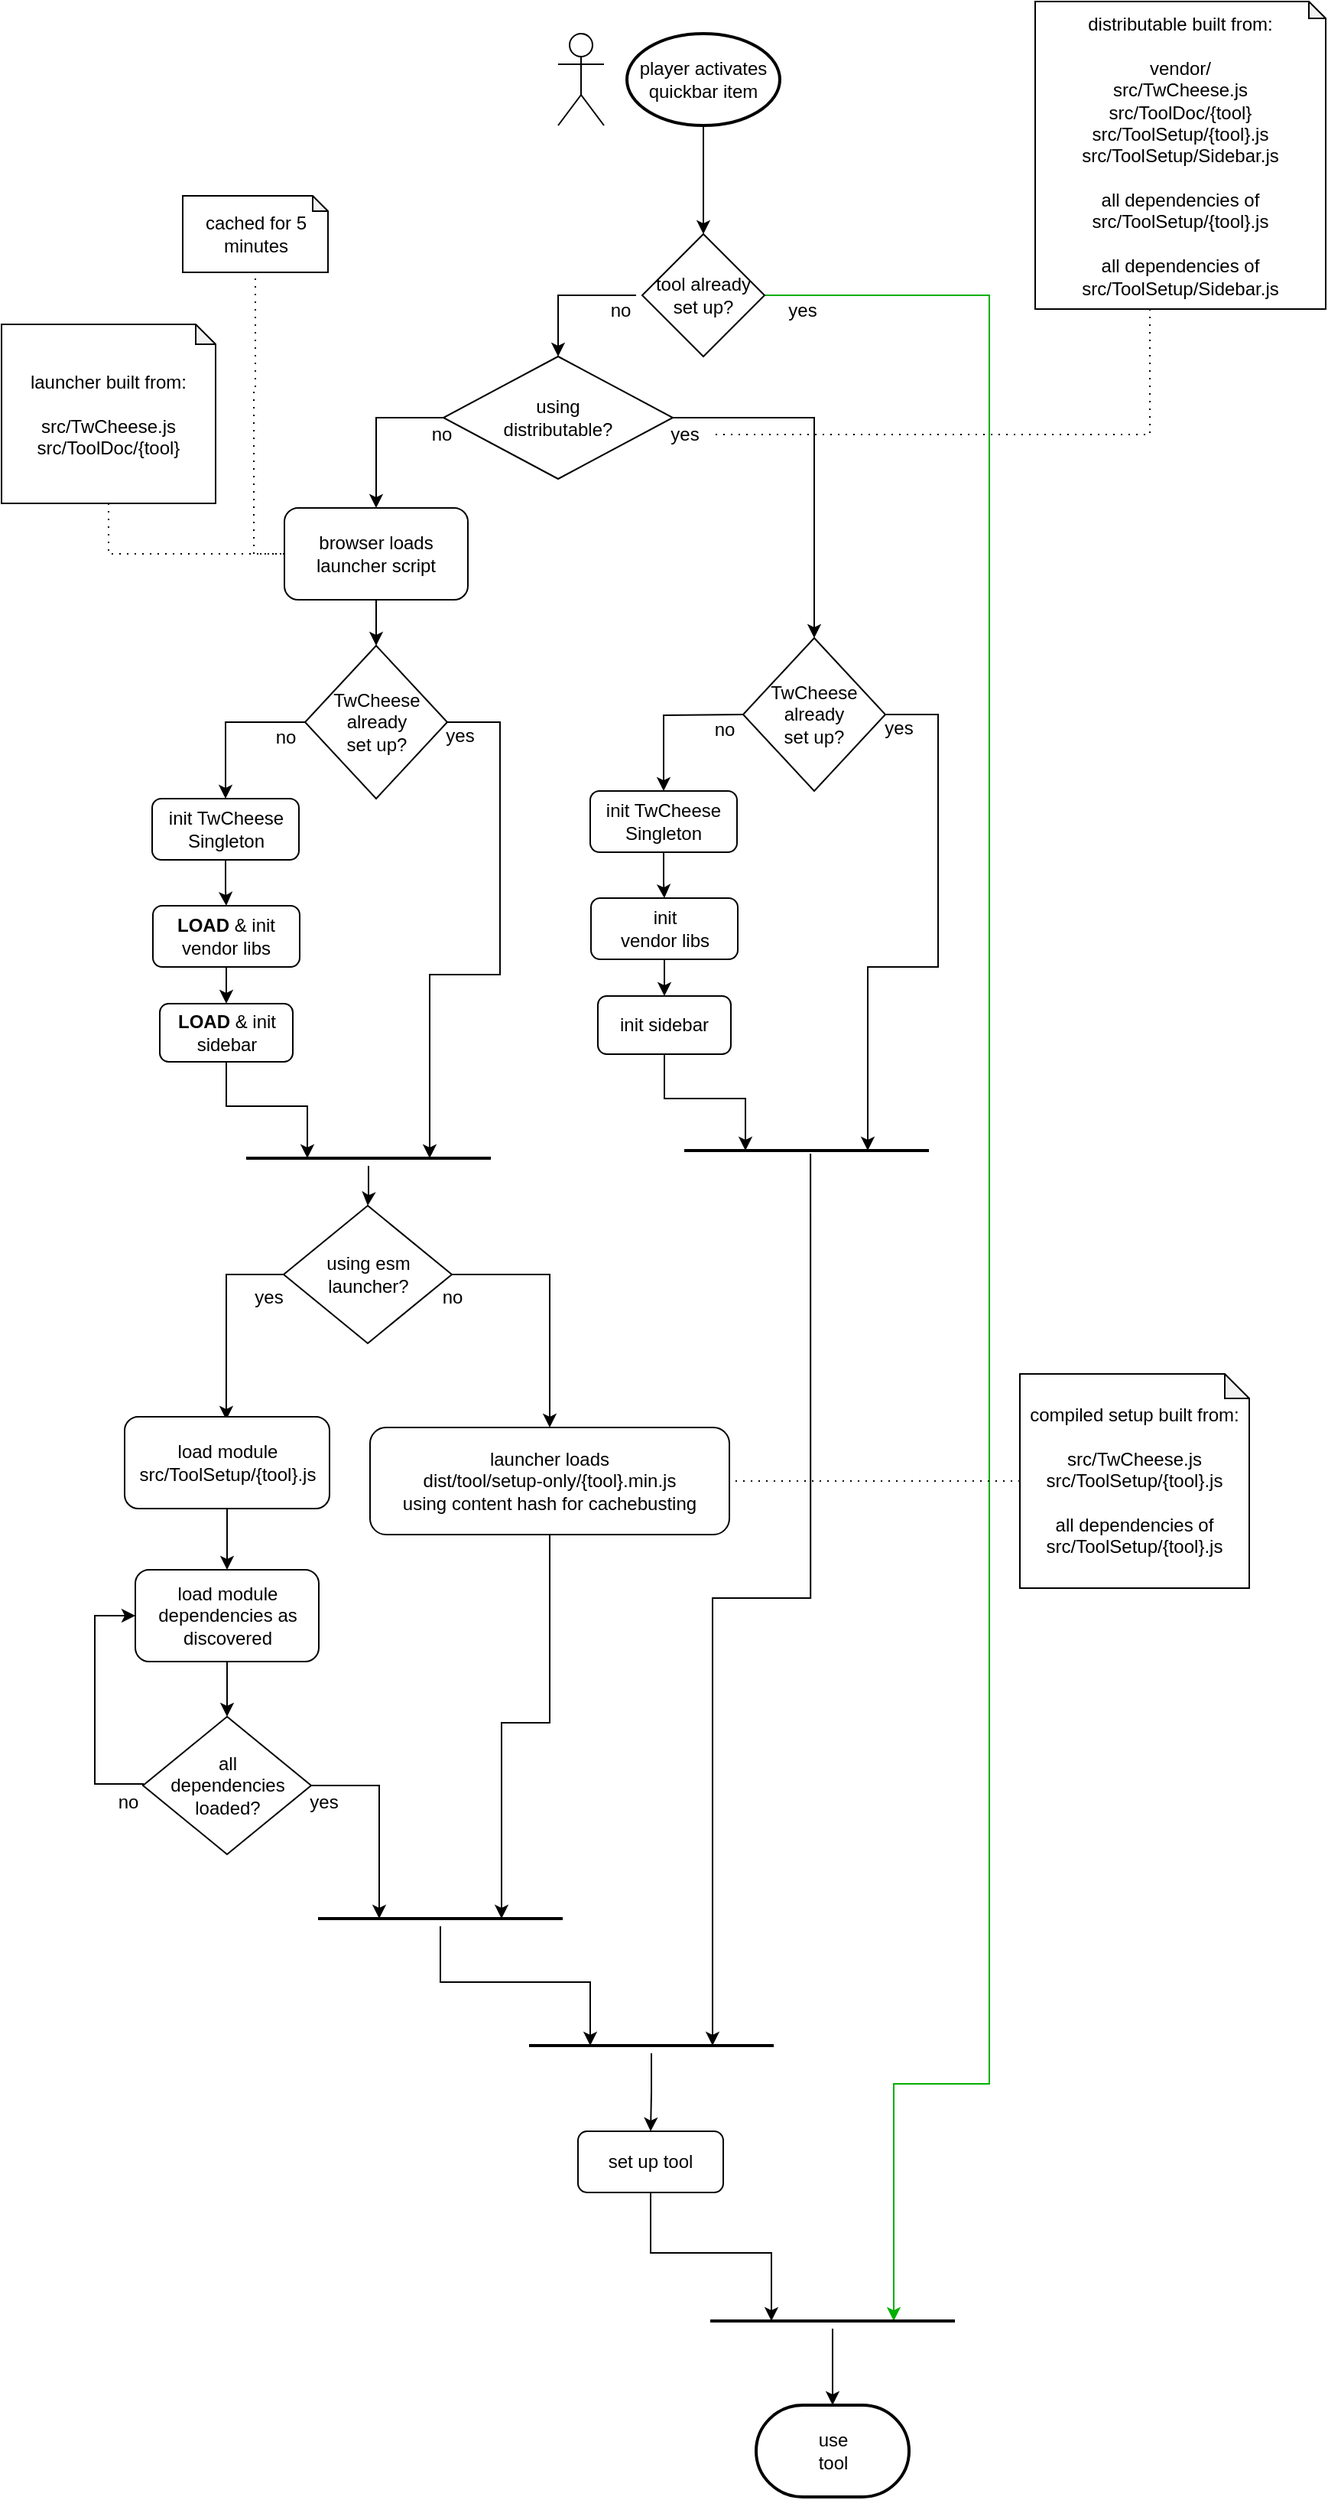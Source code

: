 <mxfile version="10.8.0" type="device"><diagram id="RiQhaLUAa5Kp7iTAHhWC" name="Page-1"><mxGraphModel dx="1394" dy="1924" grid="1" gridSize="10" guides="1" tooltips="1" connect="1" arrows="1" fold="1" page="1" pageScale="1" pageWidth="850" pageHeight="1100" math="0" shadow="0"><root><mxCell id="0"/><mxCell id="1" parent="0"/><mxCell id="xqTagnPoP6x8V9yp1-Yq-1" value="" style="shape=umlActor;verticalLabelPosition=bottom;labelBackgroundColor=#ffffff;verticalAlign=top;html=1;outlineConnect=0;" parent="1" vertex="1"><mxGeometry x="378" y="-1070" width="30" height="60" as="geometry"/></mxCell><mxCell id="3UkwKgZIVwIkmL8B2GEP-3" value="" style="edgeStyle=orthogonalEdgeStyle;rounded=0;orthogonalLoop=1;jettySize=auto;html=1;entryX=0.5;entryY=1;entryDx=0;entryDy=0;entryPerimeter=0;endArrow=none;endFill=0;exitX=0;exitY=0.5;exitDx=0;exitDy=0;strokeColor=#000000;dashed=1;dashPattern=1 4;" parent="1" source="xqTagnPoP6x8V9yp1-Yq-9" target="3UkwKgZIVwIkmL8B2GEP-1" edge="1"><mxGeometry relative="1" as="geometry"><mxPoint x="406" y="-685" as="targetPoint"/></mxGeometry></mxCell><mxCell id="TYsYEkElhel3J52pPL_U-11" value="" style="edgeStyle=orthogonalEdgeStyle;rounded=0;orthogonalLoop=1;jettySize=auto;html=1;" parent="1" source="xqTagnPoP6x8V9yp1-Yq-9" target="TYsYEkElhel3J52pPL_U-10" edge="1"><mxGeometry relative="1" as="geometry"/></mxCell><mxCell id="xqTagnPoP6x8V9yp1-Yq-9" value="browser loads launcher script" style="rounded=1;whiteSpace=wrap;html=1;" parent="1" vertex="1"><mxGeometry x="199" y="-760" width="120" height="60" as="geometry"/></mxCell><mxCell id="5jpDAaj2AOWVLtW1SJL_-3" style="edgeStyle=orthogonalEdgeStyle;rounded=0;orthogonalLoop=1;jettySize=auto;html=1;exitX=0;exitY=0.5;exitDx=0;exitDy=0;entryX=0.496;entryY=0.033;entryDx=0;entryDy=0;entryPerimeter=0;" parent="1" source="xqTagnPoP6x8V9yp1-Yq-10" target="5jpDAaj2AOWVLtW1SJL_-12" edge="1"><mxGeometry relative="1" as="geometry"><mxPoint x="170" y="-164" as="targetPoint"/></mxGeometry></mxCell><mxCell id="5jpDAaj2AOWVLtW1SJL_-37" style="edgeStyle=orthogonalEdgeStyle;rounded=0;orthogonalLoop=1;jettySize=auto;html=1;exitX=1;exitY=0.5;exitDx=0;exitDy=0;entryX=0.5;entryY=0;entryDx=0;entryDy=0;endArrow=classic;endFill=1;" parent="1" source="xqTagnPoP6x8V9yp1-Yq-10" target="5jpDAaj2AOWVLtW1SJL_-36" edge="1"><mxGeometry relative="1" as="geometry"/></mxCell><mxCell id="xqTagnPoP6x8V9yp1-Yq-10" value="using esm launcher?" style="rhombus;whiteSpace=wrap;html=1;" parent="1" vertex="1"><mxGeometry x="198.5" y="-304" width="110" height="90" as="geometry"/></mxCell><mxCell id="5jpDAaj2AOWVLtW1SJL_-6" style="edgeStyle=orthogonalEdgeStyle;rounded=0;orthogonalLoop=1;jettySize=auto;html=1;exitX=0.5;exitY=1;exitDx=0;exitDy=0;exitPerimeter=0;entryX=0;entryY=0.5;entryDx=0;entryDy=0;endArrow=none;endFill=0;dashed=1;dashPattern=1 4;" parent="1" source="5jpDAaj2AOWVLtW1SJL_-2" target="xqTagnPoP6x8V9yp1-Yq-9" edge="1"><mxGeometry relative="1" as="geometry"><mxPoint x="115" y="-145" as="targetPoint"/></mxGeometry></mxCell><mxCell id="5jpDAaj2AOWVLtW1SJL_-2" value="&lt;div&gt;launcher built from:&lt;/div&gt;&lt;div&gt;&lt;br&gt;&lt;/div&gt;&lt;div&gt;src/TwCheese.js&lt;/div&gt;&lt;div&gt;&lt;span&gt;src/ToolDoc/{tool}&lt;/span&gt;&lt;/div&gt;" style="shape=note;whiteSpace=wrap;html=1;backgroundOutline=1;darkOpacity=0.05;size=13;" parent="1" vertex="1"><mxGeometry x="14" y="-880" width="140" height="117" as="geometry"/></mxCell><mxCell id="4AnaktEnt-DWTEhkdhpg-3" style="edgeStyle=orthogonalEdgeStyle;rounded=0;orthogonalLoop=1;jettySize=auto;html=1;exitX=0.5;exitY=1;exitDx=0;exitDy=0;entryX=0.5;entryY=0;entryDx=0;entryDy=0;" parent="1" source="5jpDAaj2AOWVLtW1SJL_-12" target="5jpDAaj2AOWVLtW1SJL_-13" edge="1"><mxGeometry relative="1" as="geometry"/></mxCell><mxCell id="5jpDAaj2AOWVLtW1SJL_-12" value="&lt;div&gt;load module&lt;/div&gt;&lt;div&gt;src/ToolSetup/{tool}.js&lt;br&gt;&lt;/div&gt;" style="rounded=1;whiteSpace=wrap;html=1;" parent="1" vertex="1"><mxGeometry x="94.5" y="-166" width="134" height="60" as="geometry"/></mxCell><mxCell id="4AnaktEnt-DWTEhkdhpg-4" value="" style="edgeStyle=orthogonalEdgeStyle;rounded=0;orthogonalLoop=1;jettySize=auto;html=1;" parent="1" source="5jpDAaj2AOWVLtW1SJL_-13" target="5jpDAaj2AOWVLtW1SJL_-16" edge="1"><mxGeometry relative="1" as="geometry"><mxPoint x="162" y="29" as="targetPoint"/></mxGeometry></mxCell><mxCell id="5jpDAaj2AOWVLtW1SJL_-13" value="load module dependencies as discovered" style="rounded=1;whiteSpace=wrap;html=1;" parent="1" vertex="1"><mxGeometry x="101.5" y="-66" width="120" height="60" as="geometry"/></mxCell><mxCell id="5jpDAaj2AOWVLtW1SJL_-31" style="edgeStyle=orthogonalEdgeStyle;rounded=0;orthogonalLoop=1;jettySize=auto;html=1;exitX=0;exitY=0.5;exitDx=0;exitDy=0;entryX=0;entryY=0.5;entryDx=0;entryDy=0;endArrow=classic;endFill=1;" parent="1" source="5jpDAaj2AOWVLtW1SJL_-16" target="5jpDAaj2AOWVLtW1SJL_-13" edge="1"><mxGeometry relative="1" as="geometry"><mxPoint x="107" y="74" as="sourcePoint"/><Array as="points"><mxPoint x="107" y="74"/><mxPoint x="75" y="74"/><mxPoint x="75" y="-36"/></Array></mxGeometry></mxCell><mxCell id="TYsYEkElhel3J52pPL_U-38" value="" style="edgeStyle=orthogonalEdgeStyle;rounded=0;orthogonalLoop=1;jettySize=auto;html=1;entryX=0.25;entryY=0.5;entryDx=0;entryDy=0;entryPerimeter=0;" parent="1" source="5jpDAaj2AOWVLtW1SJL_-16" target="5jpDAaj2AOWVLtW1SJL_-32" edge="1"><mxGeometry relative="1" as="geometry"><mxPoint x="296.5" y="75" as="targetPoint"/></mxGeometry></mxCell><mxCell id="5jpDAaj2AOWVLtW1SJL_-16" value="&lt;div&gt;all&lt;br&gt;&lt;/div&gt;&lt;div&gt;dependencies loaded?&lt;/div&gt;" style="rhombus;whiteSpace=wrap;html=1;" parent="1" vertex="1"><mxGeometry x="106.5" y="30" width="110" height="90" as="geometry"/></mxCell><mxCell id="TYsYEkElhel3J52pPL_U-64" value="" style="edgeStyle=orthogonalEdgeStyle;rounded=0;orthogonalLoop=1;jettySize=auto;html=1;entryX=0.25;entryY=0.5;entryDx=0;entryDy=0;entryPerimeter=0;" parent="1" source="5jpDAaj2AOWVLtW1SJL_-32" target="TYsYEkElhel3J52pPL_U-60" edge="1"><mxGeometry relative="1" as="geometry"><mxPoint x="301" y="247" as="targetPoint"/></mxGeometry></mxCell><mxCell id="5jpDAaj2AOWVLtW1SJL_-32" value="" style="line;strokeWidth=2;html=1;" parent="1" vertex="1"><mxGeometry x="221" y="157" width="160" height="10" as="geometry"/></mxCell><mxCell id="5jpDAaj2AOWVLtW1SJL_-39" style="edgeStyle=orthogonalEdgeStyle;rounded=0;orthogonalLoop=1;jettySize=auto;html=1;exitX=0.5;exitY=1;exitDx=0;exitDy=0;entryX=0.75;entryY=0.5;entryDx=0;entryDy=0;endArrow=classic;endFill=1;entryPerimeter=0;" parent="1" source="5jpDAaj2AOWVLtW1SJL_-36" target="5jpDAaj2AOWVLtW1SJL_-32" edge="1"><mxGeometry relative="1" as="geometry"><mxPoint x="340" y="-44" as="targetPoint"/></mxGeometry></mxCell><mxCell id="5jpDAaj2AOWVLtW1SJL_-36" value="launcher loads&lt;br&gt;dist/tool/setup-only/{tool}.min.js&lt;br&gt;using content hash for cachebusting" style="rounded=1;whiteSpace=wrap;html=1;" parent="1" vertex="1"><mxGeometry x="255" y="-159" width="235" height="70" as="geometry"/></mxCell><mxCell id="TYsYEkElhel3J52pPL_U-69" value="" style="edgeStyle=orthogonalEdgeStyle;rounded=0;orthogonalLoop=1;jettySize=auto;html=1;entryX=1;entryY=0.5;entryDx=0;entryDy=0;endArrow=none;endFill=0;dashed=1;dashPattern=1 4;exitX=0.5;exitY=1;exitDx=0;exitDy=0;exitPerimeter=0;" parent="1" source="5jpDAaj2AOWVLtW1SJL_-56" target="TYsYEkElhel3J52pPL_U-59" edge="1"><mxGeometry relative="1" as="geometry"><mxPoint x="590" y="-745" as="targetPoint"/><Array as="points"><mxPoint x="765" y="-808"/></Array></mxGeometry></mxCell><mxCell id="5jpDAaj2AOWVLtW1SJL_-56" value="&lt;div&gt;distributable built from:&lt;/div&gt;&lt;div&gt;&lt;br&gt;&lt;/div&gt;&lt;div&gt;vendor/&lt;/div&gt;&lt;div&gt;src/TwCheese.js&lt;/div&gt;&lt;div&gt;src/ToolDoc/{tool}&lt;/div&gt;&lt;div&gt;src/ToolSetup/{tool}.js&lt;/div&gt;&lt;div&gt;src/ToolSetup/Sidebar.js&lt;/div&gt;&lt;div&gt;&lt;br&gt;&lt;/div&gt;&lt;div&gt;all dependencies of&lt;/div&gt;&lt;div&gt;src/ToolSetup/{tool}.js&lt;br&gt;&lt;/div&gt;&lt;div&gt;&lt;br&gt;&lt;/div&gt;&lt;div&gt;all dependencies of&lt;/div&gt;&lt;div&gt;src/ToolSetup/Sidebar.js&lt;/div&gt;" style="shape=note;whiteSpace=wrap;html=1;backgroundOutline=1;darkOpacity=0.05;size=11;" parent="1" vertex="1"><mxGeometry x="690" y="-1091" width="190" height="201" as="geometry"/></mxCell><mxCell id="5jpDAaj2AOWVLtW1SJL_-60" value="use&lt;br&gt;tool" style="strokeWidth=2;html=1;shape=mxgraph.flowchart.terminator;whiteSpace=wrap;" parent="1" vertex="1"><mxGeometry x="507.5" y="480" width="100" height="60" as="geometry"/></mxCell><mxCell id="5jpDAaj2AOWVLtW1SJL_-63" value="yes" style="text;html=1;strokeColor=none;fillColor=none;align=center;verticalAlign=middle;whiteSpace=wrap;rounded=0;" parent="1" vertex="1"><mxGeometry x="168.5" y="-254" width="40" height="20" as="geometry"/></mxCell><mxCell id="5jpDAaj2AOWVLtW1SJL_-64" value="no" style="text;html=1;strokeColor=none;fillColor=none;align=center;verticalAlign=middle;whiteSpace=wrap;rounded=0;" parent="1" vertex="1"><mxGeometry x="288.5" y="-254" width="40" height="20" as="geometry"/></mxCell><mxCell id="5jpDAaj2AOWVLtW1SJL_-67" value="no" style="text;html=1;strokeColor=none;fillColor=none;align=center;verticalAlign=middle;whiteSpace=wrap;rounded=0;" parent="1" vertex="1"><mxGeometry x="76.5" y="76" width="40" height="20" as="geometry"/></mxCell><mxCell id="TYsYEkElhel3J52pPL_U-67" value="" style="edgeStyle=orthogonalEdgeStyle;rounded=0;orthogonalLoop=1;jettySize=auto;html=1;entryX=0.25;entryY=0.5;entryDx=0;entryDy=0;entryPerimeter=0;" parent="1" source="4hpicvc6XI-QaK-PYjsE-4" target="4AnaktEnt-DWTEhkdhpg-9" edge="1"><mxGeometry relative="1" as="geometry"><mxPoint x="438.5" y="421" as="targetPoint"/></mxGeometry></mxCell><mxCell id="4hpicvc6XI-QaK-PYjsE-4" value="set up tool" style="rounded=1;whiteSpace=wrap;html=1;" parent="1" vertex="1"><mxGeometry x="391" y="301" width="95" height="40" as="geometry"/></mxCell><mxCell id="3UkwKgZIVwIkmL8B2GEP-1" value="cached for 5 minutes" style="shape=note;whiteSpace=wrap;html=1;backgroundOutline=1;darkOpacity=0.05;size=10;" parent="1" vertex="1"><mxGeometry x="132.5" y="-964" width="95" height="50" as="geometry"/></mxCell><mxCell id="4AnaktEnt-DWTEhkdhpg-23" value="" style="edgeStyle=orthogonalEdgeStyle;rounded=0;orthogonalLoop=1;jettySize=auto;html=1;strokeColor=#000000;entryX=0.5;entryY=0;entryDx=0;entryDy=0;" parent="1" source="gyX-Qo__EpFnjL8CYHSy-1" target="4AnaktEnt-DWTEhkdhpg-1" edge="1"><mxGeometry relative="1" as="geometry"><mxPoint x="479" y="-940" as="targetPoint"/></mxGeometry></mxCell><mxCell id="gyX-Qo__EpFnjL8CYHSy-1" value="player activates&lt;br&gt;quickbar item&lt;br&gt;" style="strokeWidth=2;html=1;shape=mxgraph.flowchart.start_1;whiteSpace=wrap;" parent="1" vertex="1"><mxGeometry x="423" y="-1070" width="100" height="60" as="geometry"/></mxCell><mxCell id="4AnaktEnt-DWTEhkdhpg-17" value="" style="edgeStyle=orthogonalEdgeStyle;rounded=0;orthogonalLoop=1;jettySize=auto;html=1;strokeColor=#00B000;entryX=0.75;entryY=0.5;entryDx=0;entryDy=0;entryPerimeter=0;exitX=1;exitY=0.5;exitDx=0;exitDy=0;fillColor=#cdeb8b;" parent="1" source="4AnaktEnt-DWTEhkdhpg-1" target="4AnaktEnt-DWTEhkdhpg-9" edge="1"><mxGeometry relative="1" as="geometry"><mxPoint x="470" y="190" as="targetPoint"/><Array as="points"><mxPoint x="660" y="-899"/><mxPoint x="660" y="270"/><mxPoint x="598" y="270"/></Array></mxGeometry></mxCell><mxCell id="4AnaktEnt-DWTEhkdhpg-1" value="tool already set up?" style="rhombus;whiteSpace=wrap;html=1;" parent="1" vertex="1"><mxGeometry x="433" y="-939" width="80" height="80" as="geometry"/></mxCell><mxCell id="4AnaktEnt-DWTEhkdhpg-20" value="" style="edgeStyle=orthogonalEdgeStyle;rounded=0;orthogonalLoop=1;jettySize=auto;html=1;strokeColor=#000000;" parent="1" source="4AnaktEnt-DWTEhkdhpg-9" target="5jpDAaj2AOWVLtW1SJL_-60" edge="1"><mxGeometry relative="1" as="geometry"/></mxCell><mxCell id="4AnaktEnt-DWTEhkdhpg-9" value="" style="line;strokeWidth=2;html=1;" parent="1" vertex="1"><mxGeometry x="477.5" y="420" width="160" height="10" as="geometry"/></mxCell><mxCell id="4AnaktEnt-DWTEhkdhpg-21" value="yes" style="text;html=1;strokeColor=none;fillColor=none;align=center;verticalAlign=middle;whiteSpace=wrap;rounded=0;" parent="1" vertex="1"><mxGeometry x="517.5" y="-899.5" width="40" height="20" as="geometry"/></mxCell><mxCell id="TYsYEkElhel3J52pPL_U-5" style="edgeStyle=orthogonalEdgeStyle;rounded=0;orthogonalLoop=1;jettySize=auto;html=1;exitX=0.75;exitY=0;exitDx=0;exitDy=0;entryX=0.5;entryY=0;entryDx=0;entryDy=0;" parent="1" source="4AnaktEnt-DWTEhkdhpg-22" target="TYsYEkElhel3J52pPL_U-1" edge="1"><mxGeometry relative="1" as="geometry"><Array as="points"><mxPoint x="378" y="-899"/></Array></mxGeometry></mxCell><mxCell id="4AnaktEnt-DWTEhkdhpg-22" value="no" style="text;html=1;strokeColor=none;fillColor=none;align=center;verticalAlign=middle;whiteSpace=wrap;rounded=0;" parent="1" vertex="1"><mxGeometry x="399" y="-899" width="40" height="20" as="geometry"/></mxCell><mxCell id="TYsYEkElhel3J52pPL_U-8" value="" style="edgeStyle=orthogonalEdgeStyle;rounded=0;orthogonalLoop=1;jettySize=auto;html=1;entryX=0.5;entryY=0;entryDx=0;entryDy=0;exitX=0;exitY=0.5;exitDx=0;exitDy=0;" parent="1" source="TYsYEkElhel3J52pPL_U-1" target="xqTagnPoP6x8V9yp1-Yq-9" edge="1"><mxGeometry relative="1" as="geometry"><mxPoint x="223" y="-819" as="targetPoint"/></mxGeometry></mxCell><mxCell id="TYsYEkElhel3J52pPL_U-58" value="" style="edgeStyle=orthogonalEdgeStyle;rounded=0;orthogonalLoop=1;jettySize=auto;html=1;entryX=0.5;entryY=0;entryDx=0;entryDy=0;" parent="1" source="TYsYEkElhel3J52pPL_U-1" target="TYsYEkElhel3J52pPL_U-54" edge="1"><mxGeometry relative="1" as="geometry"><mxPoint x="533" y="-819" as="targetPoint"/></mxGeometry></mxCell><mxCell id="TYsYEkElhel3J52pPL_U-1" value="using&lt;br&gt;distributable?" style="rhombus;whiteSpace=wrap;html=1;" parent="1" vertex="1"><mxGeometry x="303" y="-859" width="150" height="80" as="geometry"/></mxCell><mxCell id="TYsYEkElhel3J52pPL_U-14" value="" style="edgeStyle=orthogonalEdgeStyle;rounded=0;orthogonalLoop=1;jettySize=auto;html=1;entryX=0.5;entryY=0;entryDx=0;entryDy=0;exitX=0;exitY=0.5;exitDx=0;exitDy=0;" parent="1" source="TYsYEkElhel3J52pPL_U-10" target="TYsYEkElhel3J52pPL_U-12" edge="1"><mxGeometry relative="1" as="geometry"><mxPoint x="259" y="-510" as="targetPoint"/></mxGeometry></mxCell><mxCell id="TYsYEkElhel3J52pPL_U-28" value="" style="edgeStyle=orthogonalEdgeStyle;rounded=0;orthogonalLoop=1;jettySize=auto;html=1;entryX=0.75;entryY=0.5;entryDx=0;entryDy=0;entryPerimeter=0;exitX=1;exitY=0.5;exitDx=0;exitDy=0;" parent="1" source="TYsYEkElhel3J52pPL_U-10" target="TYsYEkElhel3J52pPL_U-24" edge="1"><mxGeometry relative="1" as="geometry"><mxPoint x="385.5" y="-620" as="targetPoint"/><Array as="points"><mxPoint x="340" y="-620"/><mxPoint x="340" y="-455"/><mxPoint x="294" y="-455"/></Array></mxGeometry></mxCell><mxCell id="TYsYEkElhel3J52pPL_U-10" value="TwCheese&lt;br&gt;already&lt;br&gt;set up?" style="rhombus;whiteSpace=wrap;html=1;" parent="1" vertex="1"><mxGeometry x="212.5" y="-670" width="93" height="100" as="geometry"/></mxCell><mxCell id="TYsYEkElhel3J52pPL_U-20" value="" style="edgeStyle=orthogonalEdgeStyle;rounded=0;orthogonalLoop=1;jettySize=auto;html=1;" parent="1" source="TYsYEkElhel3J52pPL_U-12" target="TYsYEkElhel3J52pPL_U-19" edge="1"><mxGeometry relative="1" as="geometry"/></mxCell><mxCell id="TYsYEkElhel3J52pPL_U-12" value="init TwCheese Singleton" style="rounded=1;whiteSpace=wrap;html=1;" parent="1" vertex="1"><mxGeometry x="112.5" y="-570" width="96" height="40" as="geometry"/></mxCell><mxCell id="TYsYEkElhel3J52pPL_U-17" value="no" style="text;html=1;strokeColor=none;fillColor=none;align=center;verticalAlign=middle;whiteSpace=wrap;rounded=0;" parent="1" vertex="1"><mxGeometry x="282" y="-818" width="40" height="20" as="geometry"/></mxCell><mxCell id="TYsYEkElhel3J52pPL_U-18" value="no&lt;br&gt;" style="text;html=1;strokeColor=none;fillColor=none;align=center;verticalAlign=middle;whiteSpace=wrap;rounded=0;" parent="1" vertex="1"><mxGeometry x="180" y="-620" width="40" height="20" as="geometry"/></mxCell><mxCell id="TYsYEkElhel3J52pPL_U-23" value="" style="edgeStyle=orthogonalEdgeStyle;rounded=0;orthogonalLoop=1;jettySize=auto;html=1;entryX=0.5;entryY=0;entryDx=0;entryDy=0;" parent="1" source="TYsYEkElhel3J52pPL_U-19" target="TYsYEkElhel3J52pPL_U-21" edge="1"><mxGeometry relative="1" as="geometry"><mxPoint x="161" y="-380" as="targetPoint"/></mxGeometry></mxCell><mxCell id="TYsYEkElhel3J52pPL_U-19" value="&lt;b&gt;LOAD&lt;/b&gt; &amp;amp; init&lt;br&gt;vendor libs" style="rounded=1;whiteSpace=wrap;html=1;" parent="1" vertex="1"><mxGeometry x="113" y="-500" width="96" height="40" as="geometry"/></mxCell><mxCell id="TYsYEkElhel3J52pPL_U-26" value="" style="edgeStyle=orthogonalEdgeStyle;rounded=0;orthogonalLoop=1;jettySize=auto;html=1;entryX=0.25;entryY=0.5;entryDx=0;entryDy=0;entryPerimeter=0;" parent="1" source="TYsYEkElhel3J52pPL_U-21" target="TYsYEkElhel3J52pPL_U-24" edge="1"><mxGeometry relative="1" as="geometry"><mxPoint x="135" y="-318" as="targetPoint"/></mxGeometry></mxCell><mxCell id="TYsYEkElhel3J52pPL_U-21" value="&lt;b&gt;LOAD&lt;/b&gt; &amp;amp; init sidebar" style="rounded=1;whiteSpace=wrap;html=1;" parent="1" vertex="1"><mxGeometry x="117.5" y="-436" width="87" height="38" as="geometry"/></mxCell><mxCell id="TYsYEkElhel3J52pPL_U-32" value="" style="edgeStyle=orthogonalEdgeStyle;rounded=0;orthogonalLoop=1;jettySize=auto;html=1;" parent="1" source="TYsYEkElhel3J52pPL_U-24" target="xqTagnPoP6x8V9yp1-Yq-10" edge="1"><mxGeometry relative="1" as="geometry"/></mxCell><mxCell id="TYsYEkElhel3J52pPL_U-24" value="" style="line;strokeWidth=2;html=1;" parent="1" vertex="1"><mxGeometry x="174" y="-340" width="160" height="10" as="geometry"/></mxCell><mxCell id="TYsYEkElhel3J52pPL_U-29" value="yes&lt;br&gt;&lt;br&gt;" style="text;html=1;strokeColor=none;fillColor=none;align=center;verticalAlign=middle;whiteSpace=wrap;rounded=0;" parent="1" vertex="1"><mxGeometry x="294" y="-614" width="40" height="20" as="geometry"/></mxCell><mxCell id="TYsYEkElhel3J52pPL_U-39" value="yes&lt;br&gt;" style="text;html=1;strokeColor=none;fillColor=none;align=center;verticalAlign=middle;whiteSpace=wrap;rounded=0;" parent="1" vertex="1"><mxGeometry x="205" y="76" width="40" height="20" as="geometry"/></mxCell><mxCell id="TYsYEkElhel3J52pPL_U-43" value="" style="edgeStyle=orthogonalEdgeStyle;rounded=0;orthogonalLoop=1;jettySize=auto;html=1;entryX=0.5;entryY=0;entryDx=0;entryDy=0;exitX=0;exitY=0.5;exitDx=0;exitDy=0;" parent="1" target="TYsYEkElhel3J52pPL_U-46" edge="1"><mxGeometry relative="1" as="geometry"><mxPoint x="499.5" y="-625" as="sourcePoint"/><mxPoint x="545.5" y="-515" as="targetPoint"/></mxGeometry></mxCell><mxCell id="TYsYEkElhel3J52pPL_U-44" value="" style="edgeStyle=orthogonalEdgeStyle;rounded=0;orthogonalLoop=1;jettySize=auto;html=1;entryX=0.75;entryY=0.5;entryDx=0;entryDy=0;entryPerimeter=0;exitX=1;exitY=0.5;exitDx=0;exitDy=0;" parent="1" target="TYsYEkElhel3J52pPL_U-52" edge="1"><mxGeometry relative="1" as="geometry"><mxPoint x="592.5" y="-625" as="sourcePoint"/><mxPoint x="672" y="-625" as="targetPoint"/><Array as="points"><mxPoint x="626.5" y="-625"/><mxPoint x="626.5" y="-460"/><mxPoint x="580.5" y="-460"/></Array></mxGeometry></mxCell><mxCell id="TYsYEkElhel3J52pPL_U-45" value="" style="edgeStyle=orthogonalEdgeStyle;rounded=0;orthogonalLoop=1;jettySize=auto;html=1;" parent="1" source="TYsYEkElhel3J52pPL_U-46" target="TYsYEkElhel3J52pPL_U-49" edge="1"><mxGeometry relative="1" as="geometry"/></mxCell><mxCell id="TYsYEkElhel3J52pPL_U-46" value="init TwCheese Singleton" style="rounded=1;whiteSpace=wrap;html=1;" parent="1" vertex="1"><mxGeometry x="399" y="-575" width="96" height="40" as="geometry"/></mxCell><mxCell id="TYsYEkElhel3J52pPL_U-47" value="no&lt;br&gt;" style="text;html=1;strokeColor=none;fillColor=none;align=center;verticalAlign=middle;whiteSpace=wrap;rounded=0;" parent="1" vertex="1"><mxGeometry x="466.5" y="-625" width="40" height="20" as="geometry"/></mxCell><mxCell id="TYsYEkElhel3J52pPL_U-48" value="" style="edgeStyle=orthogonalEdgeStyle;rounded=0;orthogonalLoop=1;jettySize=auto;html=1;entryX=0.5;entryY=0;entryDx=0;entryDy=0;" parent="1" source="TYsYEkElhel3J52pPL_U-49" target="TYsYEkElhel3J52pPL_U-51" edge="1"><mxGeometry relative="1" as="geometry"><mxPoint x="447.5" y="-385" as="targetPoint"/></mxGeometry></mxCell><mxCell id="TYsYEkElhel3J52pPL_U-49" value="init&lt;br&gt;vendor libs" style="rounded=1;whiteSpace=wrap;html=1;" parent="1" vertex="1"><mxGeometry x="399.5" y="-505" width="96" height="40" as="geometry"/></mxCell><mxCell id="TYsYEkElhel3J52pPL_U-50" value="" style="edgeStyle=orthogonalEdgeStyle;rounded=0;orthogonalLoop=1;jettySize=auto;html=1;entryX=0.25;entryY=0.5;entryDx=0;entryDy=0;entryPerimeter=0;" parent="1" source="TYsYEkElhel3J52pPL_U-51" target="TYsYEkElhel3J52pPL_U-52" edge="1"><mxGeometry relative="1" as="geometry"><mxPoint x="421.5" y="-323" as="targetPoint"/></mxGeometry></mxCell><mxCell id="TYsYEkElhel3J52pPL_U-51" value="init sidebar" style="rounded=1;whiteSpace=wrap;html=1;" parent="1" vertex="1"><mxGeometry x="404" y="-441" width="87" height="38" as="geometry"/></mxCell><mxCell id="TYsYEkElhel3J52pPL_U-52" value="" style="line;strokeWidth=2;html=1;" parent="1" vertex="1"><mxGeometry x="460.5" y="-345" width="160" height="10" as="geometry"/></mxCell><mxCell id="TYsYEkElhel3J52pPL_U-53" value="yes&lt;br&gt;&lt;br&gt;" style="text;html=1;strokeColor=none;fillColor=none;align=center;verticalAlign=middle;whiteSpace=wrap;rounded=0;" parent="1" vertex="1"><mxGeometry x="580.5" y="-619" width="40" height="20" as="geometry"/></mxCell><mxCell id="TYsYEkElhel3J52pPL_U-54" value="TwCheese&lt;br&gt;already&lt;br&gt;set up?" style="rhombus;whiteSpace=wrap;html=1;" parent="1" vertex="1"><mxGeometry x="499" y="-675" width="93" height="100" as="geometry"/></mxCell><mxCell id="TYsYEkElhel3J52pPL_U-62" value="" style="edgeStyle=orthogonalEdgeStyle;rounded=0;orthogonalLoop=1;jettySize=auto;html=1;entryX=0.75;entryY=0.5;entryDx=0;entryDy=0;entryPerimeter=0;exitX=0.516;exitY=0.7;exitDx=0;exitDy=0;exitPerimeter=0;" parent="1" source="TYsYEkElhel3J52pPL_U-52" target="TYsYEkElhel3J52pPL_U-60" edge="1"><mxGeometry relative="1" as="geometry"><mxPoint x="541" y="-244" as="sourcePoint"/><mxPoint x="540.5" y="-164" as="targetPoint"/></mxGeometry></mxCell><mxCell id="TYsYEkElhel3J52pPL_U-59" value="yes" style="text;html=1;strokeColor=none;fillColor=none;align=center;verticalAlign=middle;whiteSpace=wrap;rounded=0;" parent="1" vertex="1"><mxGeometry x="440.5" y="-818" width="40" height="20" as="geometry"/></mxCell><mxCell id="TYsYEkElhel3J52pPL_U-65" value="" style="edgeStyle=orthogonalEdgeStyle;rounded=0;orthogonalLoop=1;jettySize=auto;html=1;" parent="1" source="TYsYEkElhel3J52pPL_U-60" target="4hpicvc6XI-QaK-PYjsE-4" edge="1"><mxGeometry relative="1" as="geometry"/></mxCell><mxCell id="TYsYEkElhel3J52pPL_U-60" value="" style="line;strokeWidth=2;html=1;" parent="1" vertex="1"><mxGeometry x="359" y="240" width="160" height="10" as="geometry"/></mxCell><mxCell id="TYsYEkElhel3J52pPL_U-72" value="" style="edgeStyle=orthogonalEdgeStyle;rounded=0;orthogonalLoop=1;jettySize=auto;html=1;dashed=1;dashPattern=1 4;endArrow=none;endFill=0;strokeColor=#000000;entryX=1;entryY=0.5;entryDx=0;entryDy=0;" parent="1" source="TYsYEkElhel3J52pPL_U-70" target="5jpDAaj2AOWVLtW1SJL_-36" edge="1"><mxGeometry relative="1" as="geometry"><mxPoint x="600" y="-136" as="targetPoint"/></mxGeometry></mxCell><mxCell id="TYsYEkElhel3J52pPL_U-70" value="compiled setup built from:&lt;br&gt;&lt;br&gt;src/TwCheese.js&lt;br&gt;src/ToolSetup/{tool}.js&lt;br&gt;&lt;br&gt;all dependencies of src/ToolSetup/{tool}.js&lt;br&gt;" style="shape=note;whiteSpace=wrap;html=1;backgroundOutline=1;darkOpacity=0.05;size=16;" parent="1" vertex="1"><mxGeometry x="680" y="-194" width="150" height="140" as="geometry"/></mxCell></root></mxGraphModel></diagram></mxfile>